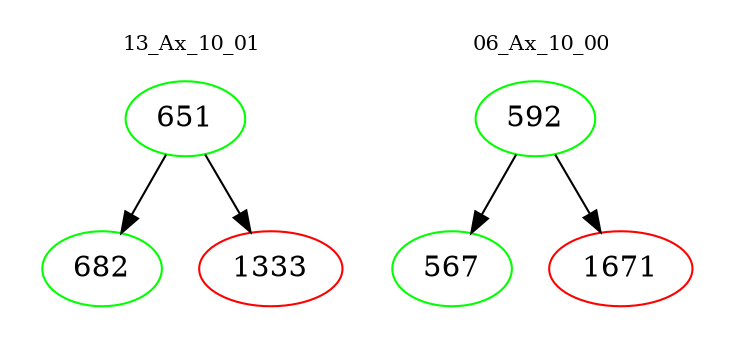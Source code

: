 digraph{
subgraph cluster_0 {
color = white
label = "13_Ax_10_01";
fontsize=10;
T0_651 [label="651", color="green"]
T0_651 -> T0_682 [color="black"]
T0_682 [label="682", color="green"]
T0_651 -> T0_1333 [color="black"]
T0_1333 [label="1333", color="red"]
}
subgraph cluster_1 {
color = white
label = "06_Ax_10_00";
fontsize=10;
T1_592 [label="592", color="green"]
T1_592 -> T1_567 [color="black"]
T1_567 [label="567", color="green"]
T1_592 -> T1_1671 [color="black"]
T1_1671 [label="1671", color="red"]
}
}
